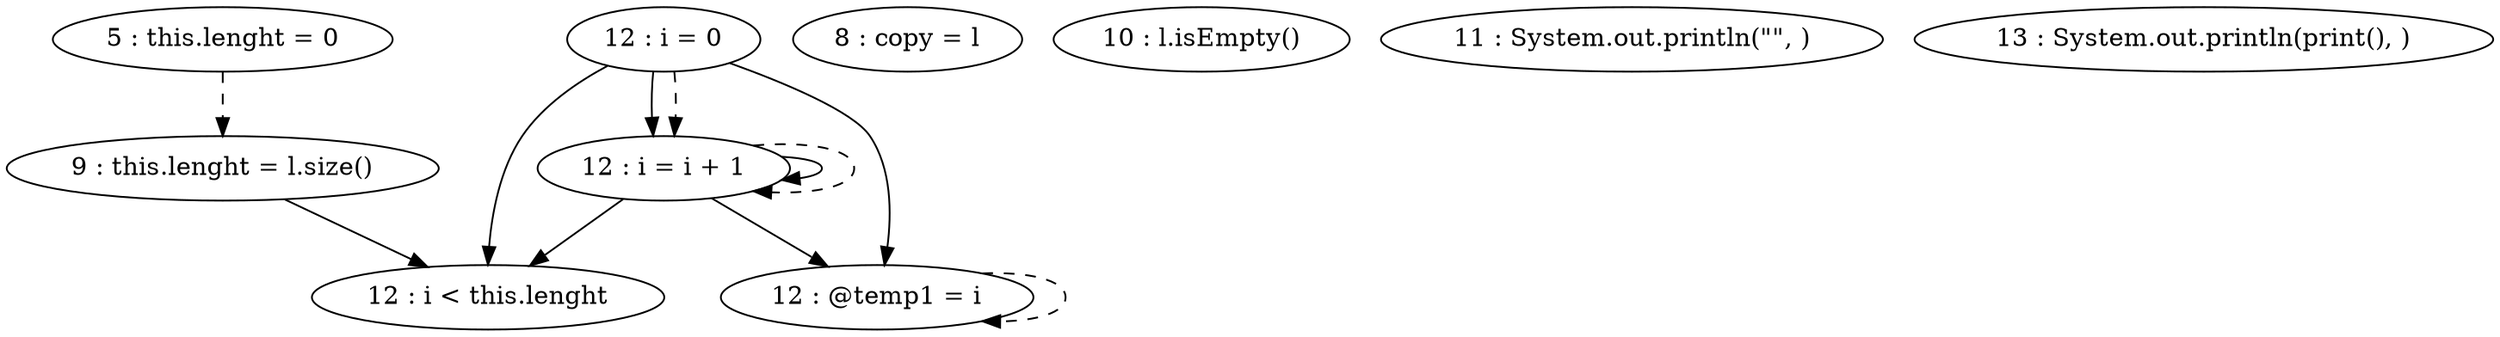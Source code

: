 digraph G {
"5 : this.lenght = 0"
"5 : this.lenght = 0" -> "9 : this.lenght = l.size()" [style=dashed]
"8 : copy = l"
"9 : this.lenght = l.size()"
"9 : this.lenght = l.size()" -> "12 : i < this.lenght"
"10 : l.isEmpty()"
"11 : System.out.println(\"\", )"
"12 : i = 0"
"12 : i = 0" -> "12 : i < this.lenght"
"12 : i = 0" -> "12 : @temp1 = i"
"12 : i = 0" -> "12 : i = i + 1"
"12 : i = 0" -> "12 : i = i + 1" [style=dashed]
"12 : i < this.lenght"
"13 : System.out.println(print(), )"
"12 : @temp1 = i"
"12 : @temp1 = i" -> "12 : @temp1 = i" [style=dashed]
"12 : i = i + 1"
"12 : i = i + 1" -> "12 : i < this.lenght"
"12 : i = i + 1" -> "12 : @temp1 = i"
"12 : i = i + 1" -> "12 : i = i + 1"
"12 : i = i + 1" -> "12 : i = i + 1" [style=dashed]
}